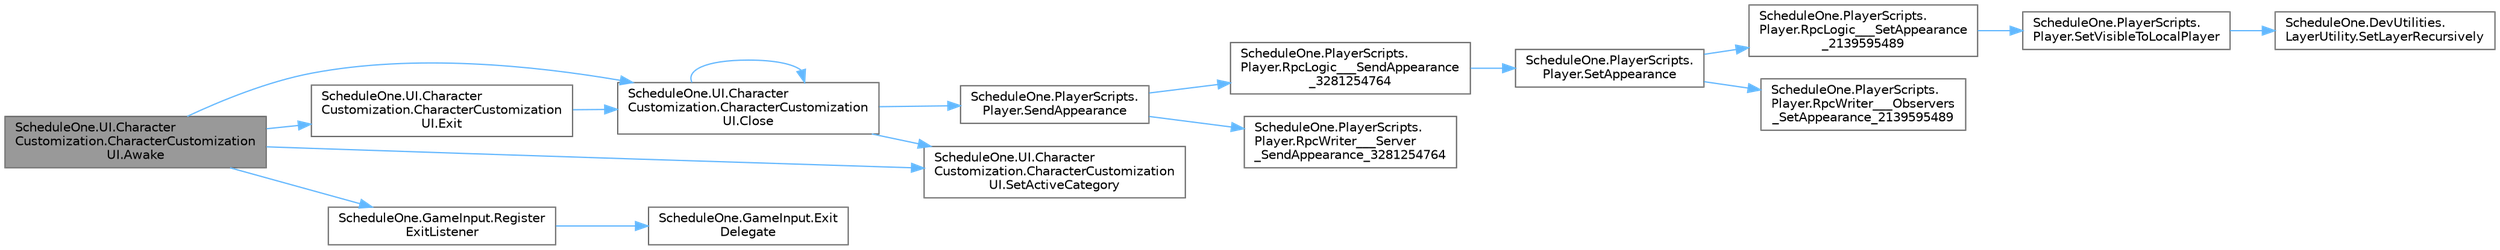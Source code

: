 digraph "ScheduleOne.UI.CharacterCustomization.CharacterCustomizationUI.Awake"
{
 // LATEX_PDF_SIZE
  bgcolor="transparent";
  edge [fontname=Helvetica,fontsize=10,labelfontname=Helvetica,labelfontsize=10];
  node [fontname=Helvetica,fontsize=10,shape=box,height=0.2,width=0.4];
  rankdir="LR";
  Node1 [id="Node000001",label="ScheduleOne.UI.Character\lCustomization.CharacterCustomization\lUI.Awake",height=0.2,width=0.4,color="gray40", fillcolor="grey60", style="filled", fontcolor="black",tooltip=" "];
  Node1 -> Node2 [id="edge1_Node000001_Node000002",color="steelblue1",style="solid",tooltip=" "];
  Node2 [id="Node000002",label="ScheduleOne.UI.Character\lCustomization.CharacterCustomization\lUI.Close",height=0.2,width=0.4,color="grey40", fillcolor="white", style="filled",URL="$class_schedule_one_1_1_u_i_1_1_character_customization_1_1_character_customization_u_i.html#ab7533360e3fa4ab9cc720796ba03bef5",tooltip=" "];
  Node2 -> Node2 [id="edge2_Node000002_Node000002",color="steelblue1",style="solid",tooltip=" "];
  Node2 -> Node3 [id="edge3_Node000002_Node000003",color="steelblue1",style="solid",tooltip=" "];
  Node3 [id="Node000003",label="ScheduleOne.PlayerScripts.\lPlayer.SendAppearance",height=0.2,width=0.4,color="grey40", fillcolor="white", style="filled",URL="$class_schedule_one_1_1_player_scripts_1_1_player.html#a60a494552b55a424a61a0cbe2b07f319",tooltip=" "];
  Node3 -> Node4 [id="edge4_Node000003_Node000004",color="steelblue1",style="solid",tooltip=" "];
  Node4 [id="Node000004",label="ScheduleOne.PlayerScripts.\lPlayer.RpcLogic___SendAppearance\l_3281254764",height=0.2,width=0.4,color="grey40", fillcolor="white", style="filled",URL="$class_schedule_one_1_1_player_scripts_1_1_player.html#a8d0d59c2a639136c68693dd9d427a7de",tooltip=" "];
  Node4 -> Node5 [id="edge5_Node000004_Node000005",color="steelblue1",style="solid",tooltip=" "];
  Node5 [id="Node000005",label="ScheduleOne.PlayerScripts.\lPlayer.SetAppearance",height=0.2,width=0.4,color="grey40", fillcolor="white", style="filled",URL="$class_schedule_one_1_1_player_scripts_1_1_player.html#ac23bc672fa885ed98714655a17292663",tooltip=" "];
  Node5 -> Node6 [id="edge6_Node000005_Node000006",color="steelblue1",style="solid",tooltip=" "];
  Node6 [id="Node000006",label="ScheduleOne.PlayerScripts.\lPlayer.RpcLogic___SetAppearance\l_2139595489",height=0.2,width=0.4,color="grey40", fillcolor="white", style="filled",URL="$class_schedule_one_1_1_player_scripts_1_1_player.html#a4e7aaf9673a0b8a22ab7ab366f2c43c5",tooltip=" "];
  Node6 -> Node7 [id="edge7_Node000006_Node000007",color="steelblue1",style="solid",tooltip=" "];
  Node7 [id="Node000007",label="ScheduleOne.PlayerScripts.\lPlayer.SetVisibleToLocalPlayer",height=0.2,width=0.4,color="grey40", fillcolor="white", style="filled",URL="$class_schedule_one_1_1_player_scripts_1_1_player.html#acfd0bab077cfd2119980398456c87cb2",tooltip=" "];
  Node7 -> Node8 [id="edge8_Node000007_Node000008",color="steelblue1",style="solid",tooltip=" "];
  Node8 [id="Node000008",label="ScheduleOne.DevUtilities.\lLayerUtility.SetLayerRecursively",height=0.2,width=0.4,color="grey40", fillcolor="white", style="filled",URL="$class_schedule_one_1_1_dev_utilities_1_1_layer_utility.html#a59f7f7fc263492c54f9d5a1459de4a5d",tooltip=" "];
  Node5 -> Node9 [id="edge9_Node000005_Node000009",color="steelblue1",style="solid",tooltip=" "];
  Node9 [id="Node000009",label="ScheduleOne.PlayerScripts.\lPlayer.RpcWriter___Observers\l_SetAppearance_2139595489",height=0.2,width=0.4,color="grey40", fillcolor="white", style="filled",URL="$class_schedule_one_1_1_player_scripts_1_1_player.html#a2b391ef4e98dbbfc464269e7261f710a",tooltip=" "];
  Node3 -> Node10 [id="edge10_Node000003_Node000010",color="steelblue1",style="solid",tooltip=" "];
  Node10 [id="Node000010",label="ScheduleOne.PlayerScripts.\lPlayer.RpcWriter___Server\l_SendAppearance_3281254764",height=0.2,width=0.4,color="grey40", fillcolor="white", style="filled",URL="$class_schedule_one_1_1_player_scripts_1_1_player.html#afc7223a4af235a2ed26eefe00cf54d7d",tooltip=" "];
  Node2 -> Node11 [id="edge11_Node000002_Node000011",color="steelblue1",style="solid",tooltip=" "];
  Node11 [id="Node000011",label="ScheduleOne.UI.Character\lCustomization.CharacterCustomization\lUI.SetActiveCategory",height=0.2,width=0.4,color="grey40", fillcolor="white", style="filled",URL="$class_schedule_one_1_1_u_i_1_1_character_customization_1_1_character_customization_u_i.html#a8a4f2a647d8618476868bbb33dc7de94",tooltip=" "];
  Node1 -> Node12 [id="edge12_Node000001_Node000012",color="steelblue1",style="solid",tooltip=" "];
  Node12 [id="Node000012",label="ScheduleOne.UI.Character\lCustomization.CharacterCustomization\lUI.Exit",height=0.2,width=0.4,color="grey40", fillcolor="white", style="filled",URL="$class_schedule_one_1_1_u_i_1_1_character_customization_1_1_character_customization_u_i.html#a1da0740d1c8fd561823915e78f256617",tooltip=" "];
  Node12 -> Node2 [id="edge13_Node000012_Node000002",color="steelblue1",style="solid",tooltip=" "];
  Node1 -> Node13 [id="edge14_Node000001_Node000013",color="steelblue1",style="solid",tooltip=" "];
  Node13 [id="Node000013",label="ScheduleOne.GameInput.Register\lExitListener",height=0.2,width=0.4,color="grey40", fillcolor="white", style="filled",URL="$class_schedule_one_1_1_game_input.html#a5d295f64af4087d5ced05f197db7132f",tooltip=" "];
  Node13 -> Node14 [id="edge15_Node000013_Node000014",color="steelblue1",style="solid",tooltip=" "];
  Node14 [id="Node000014",label="ScheduleOne.GameInput.Exit\lDelegate",height=0.2,width=0.4,color="grey40", fillcolor="white", style="filled",URL="$class_schedule_one_1_1_game_input.html#adc37a272366740397766d17658a93fd3",tooltip=" "];
  Node1 -> Node11 [id="edge16_Node000001_Node000011",color="steelblue1",style="solid",tooltip=" "];
}
